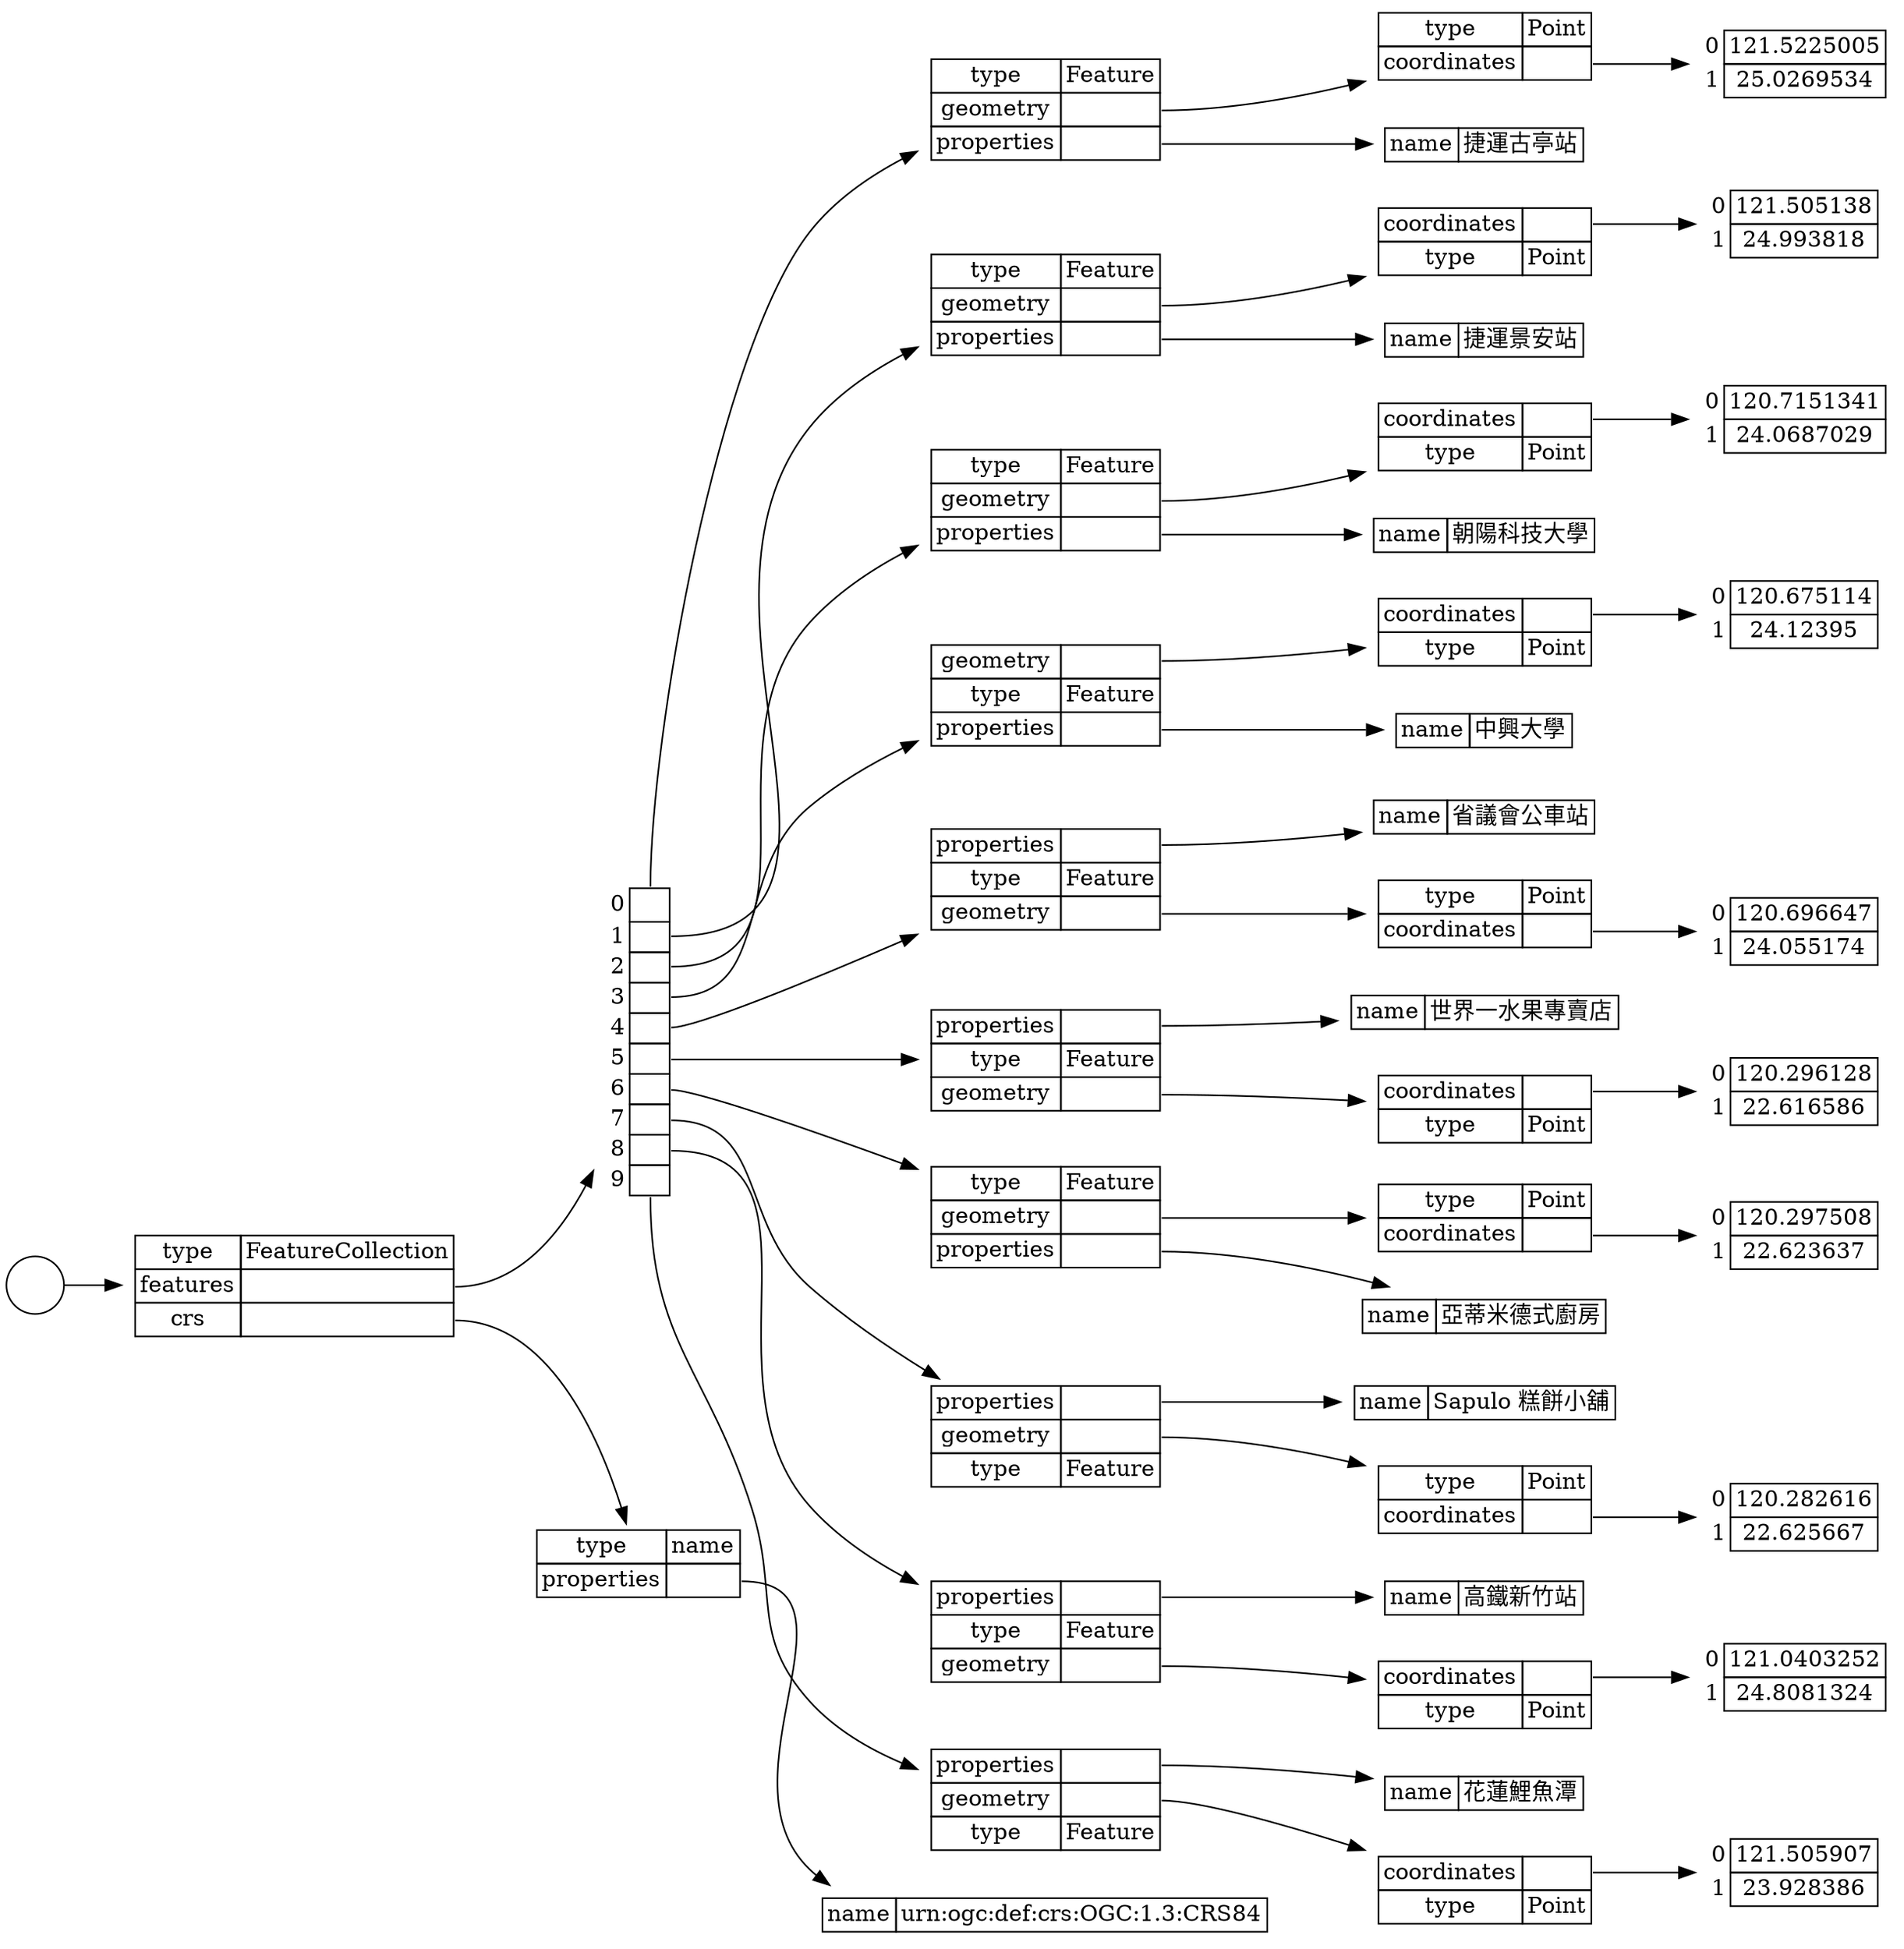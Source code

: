 digraph structs {

    node [shape=plaintext]
    rankdir=LR;

    root [label=" "; shape=circle;];
N0000[label=<
<table border="0" cellborder="1" cellspacing="0">
<tr><td>type</td><td PORT="p_0">FeatureCollection</td></tr><tr><td>features</td><td PORT="p_1">&nbsp;&nbsp;&nbsp;&nbsp;</td></tr><tr><td>crs</td><td PORT="p_2"></td></tr></table>>];

root -> N0000
N0001[label=<
<table border="0" cellborder="1" cellspacing="0">
<tr><td border="0">0</td><td PORT="p_0">&nbsp;&nbsp;&nbsp;&nbsp;</td></tr><tr><td border="0">1</td><td PORT="p_1"></td></tr><tr><td border="0">2</td><td PORT="p_2"></td></tr><tr><td border="0">3</td><td PORT="p_3"></td></tr><tr><td border="0">4</td><td PORT="p_4"></td></tr><tr><td border="0">5</td><td PORT="p_5"></td></tr><tr><td border="0">6</td><td PORT="p_6"></td></tr><tr><td border="0">7</td><td PORT="p_7"></td></tr><tr><td border="0">8</td><td PORT="p_8"></td></tr><tr><td border="0">9</td><td PORT="p_9"></td></tr></table>>];

N0002[label=<
<table border="0" cellborder="1" cellspacing="0">
<tr><td>type</td><td PORT="p_0">Feature</td></tr><tr><td>geometry</td><td PORT="p_1">&nbsp;&nbsp;&nbsp;&nbsp;</td></tr><tr><td>properties</td><td PORT="p_2"></td></tr></table>>];

N0001:p_0 -> N0002
N0003[label=<
<table border="0" cellborder="1" cellspacing="0">
<tr><td>type</td><td PORT="p_0">Point</td></tr><tr><td>coordinates</td><td PORT="p_1">&nbsp;&nbsp;&nbsp;&nbsp;</td></tr></table>>];

N0002:p_1 -> N0003
N0004[label=<
<table border="0" cellborder="1" cellspacing="0">
<tr><td border="0">0</td><td PORT="p_0">121.5225005</td></tr><tr><td border="0">1</td><td PORT="p_1">25.0269534</td></tr></table>>];

N0003:p_1 -> N0004
N0005[label=<
<table border="0" cellborder="1" cellspacing="0">
<tr><td>name</td><td PORT="p_0">捷運古亭站</td></tr></table>>];

N0002:p_2 -> N0005
N0006[label=<
<table border="0" cellborder="1" cellspacing="0">
<tr><td>type</td><td PORT="p_0">Feature</td></tr><tr><td>geometry</td><td PORT="p_1">&nbsp;&nbsp;&nbsp;&nbsp;</td></tr><tr><td>properties</td><td PORT="p_2"></td></tr></table>>];

N0001:p_1 -> N0006
N0007[label=<
<table border="0" cellborder="1" cellspacing="0">
<tr><td>coordinates</td><td PORT="p_0">&nbsp;&nbsp;&nbsp;&nbsp;</td></tr><tr><td>type</td><td PORT="p_1">Point</td></tr></table>>];

N0006:p_1 -> N0007
N0008[label=<
<table border="0" cellborder="1" cellspacing="0">
<tr><td border="0">0</td><td PORT="p_0">121.505138</td></tr><tr><td border="0">1</td><td PORT="p_1">24.993818</td></tr></table>>];

N0007:p_0 -> N0008
N0009[label=<
<table border="0" cellborder="1" cellspacing="0">
<tr><td>name</td><td PORT="p_0">捷運景安站</td></tr></table>>];

N0006:p_2 -> N0009
N0010[label=<
<table border="0" cellborder="1" cellspacing="0">
<tr><td>type</td><td PORT="p_0">Feature</td></tr><tr><td>geometry</td><td PORT="p_1">&nbsp;&nbsp;&nbsp;&nbsp;</td></tr><tr><td>properties</td><td PORT="p_2"></td></tr></table>>];

N0001:p_2 -> N0010
N0011[label=<
<table border="0" cellborder="1" cellspacing="0">
<tr><td>coordinates</td><td PORT="p_0">&nbsp;&nbsp;&nbsp;&nbsp;</td></tr><tr><td>type</td><td PORT="p_1">Point</td></tr></table>>];

N0010:p_1 -> N0011
N0012[label=<
<table border="0" cellborder="1" cellspacing="0">
<tr><td border="0">0</td><td PORT="p_0">120.7151341</td></tr><tr><td border="0">1</td><td PORT="p_1">24.0687029</td></tr></table>>];

N0011:p_0 -> N0012
N0013[label=<
<table border="0" cellborder="1" cellspacing="0">
<tr><td>name</td><td PORT="p_0">朝陽科技大學</td></tr></table>>];

N0010:p_2 -> N0013
N0014[label=<
<table border="0" cellborder="1" cellspacing="0">
<tr><td>geometry</td><td PORT="p_0">&nbsp;&nbsp;&nbsp;&nbsp;</td></tr><tr><td>type</td><td PORT="p_1">Feature</td></tr><tr><td>properties</td><td PORT="p_2"></td></tr></table>>];

N0001:p_3 -> N0014
N0015[label=<
<table border="0" cellborder="1" cellspacing="0">
<tr><td>coordinates</td><td PORT="p_0">&nbsp;&nbsp;&nbsp;&nbsp;</td></tr><tr><td>type</td><td PORT="p_1">Point</td></tr></table>>];

N0014:p_0 -> N0015
N0016[label=<
<table border="0" cellborder="1" cellspacing="0">
<tr><td border="0">0</td><td PORT="p_0">120.675114</td></tr><tr><td border="0">1</td><td PORT="p_1">24.12395</td></tr></table>>];

N0015:p_0 -> N0016
N0017[label=<
<table border="0" cellborder="1" cellspacing="0">
<tr><td>name</td><td PORT="p_0">中興大學</td></tr></table>>];

N0014:p_2 -> N0017
N0018[label=<
<table border="0" cellborder="1" cellspacing="0">
<tr><td>properties</td><td PORT="p_0">&nbsp;&nbsp;&nbsp;&nbsp;</td></tr><tr><td>type</td><td PORT="p_1">Feature</td></tr><tr><td>geometry</td><td PORT="p_2"></td></tr></table>>];

N0001:p_4 -> N0018
N0019[label=<
<table border="0" cellborder="1" cellspacing="0">
<tr><td>name</td><td PORT="p_0">省議會公車站</td></tr></table>>];

N0018:p_0 -> N0019
N0020[label=<
<table border="0" cellborder="1" cellspacing="0">
<tr><td>type</td><td PORT="p_0">Point</td></tr><tr><td>coordinates</td><td PORT="p_1">&nbsp;&nbsp;&nbsp;&nbsp;</td></tr></table>>];

N0018:p_2 -> N0020
N0021[label=<
<table border="0" cellborder="1" cellspacing="0">
<tr><td border="0">0</td><td PORT="p_0">120.696647</td></tr><tr><td border="0">1</td><td PORT="p_1">24.055174</td></tr></table>>];

N0020:p_1 -> N0021
N0022[label=<
<table border="0" cellborder="1" cellspacing="0">
<tr><td>properties</td><td PORT="p_0">&nbsp;&nbsp;&nbsp;&nbsp;</td></tr><tr><td>type</td><td PORT="p_1">Feature</td></tr><tr><td>geometry</td><td PORT="p_2"></td></tr></table>>];

N0001:p_5 -> N0022
N0023[label=<
<table border="0" cellborder="1" cellspacing="0">
<tr><td>name</td><td PORT="p_0">世界一水果專賣店</td></tr></table>>];

N0022:p_0 -> N0023
N0024[label=<
<table border="0" cellborder="1" cellspacing="0">
<tr><td>coordinates</td><td PORT="p_0">&nbsp;&nbsp;&nbsp;&nbsp;</td></tr><tr><td>type</td><td PORT="p_1">Point</td></tr></table>>];

N0022:p_2 -> N0024
N0025[label=<
<table border="0" cellborder="1" cellspacing="0">
<tr><td border="0">0</td><td PORT="p_0">120.296128</td></tr><tr><td border="0">1</td><td PORT="p_1">22.616586</td></tr></table>>];

N0024:p_0 -> N0025
N0026[label=<
<table border="0" cellborder="1" cellspacing="0">
<tr><td>type</td><td PORT="p_0">Feature</td></tr><tr><td>geometry</td><td PORT="p_1">&nbsp;&nbsp;&nbsp;&nbsp;</td></tr><tr><td>properties</td><td PORT="p_2"></td></tr></table>>];

N0001:p_6 -> N0026
N0027[label=<
<table border="0" cellborder="1" cellspacing="0">
<tr><td>type</td><td PORT="p_0">Point</td></tr><tr><td>coordinates</td><td PORT="p_1">&nbsp;&nbsp;&nbsp;&nbsp;</td></tr></table>>];

N0026:p_1 -> N0027
N0028[label=<
<table border="0" cellborder="1" cellspacing="0">
<tr><td border="0">0</td><td PORT="p_0">120.297508</td></tr><tr><td border="0">1</td><td PORT="p_1">22.623637</td></tr></table>>];

N0027:p_1 -> N0028
N0029[label=<
<table border="0" cellborder="1" cellspacing="0">
<tr><td>name</td><td PORT="p_0">亞蒂米德式廚房</td></tr></table>>];

N0026:p_2 -> N0029
N0030[label=<
<table border="0" cellborder="1" cellspacing="0">
<tr><td>properties</td><td PORT="p_0">&nbsp;&nbsp;&nbsp;&nbsp;</td></tr><tr><td>geometry</td><td PORT="p_1"></td></tr><tr><td>type</td><td PORT="p_2">Feature</td></tr></table>>];

N0001:p_7 -> N0030
N0031[label=<
<table border="0" cellborder="1" cellspacing="0">
<tr><td>name</td><td PORT="p_0">Sapulo 糕餅小舖</td></tr></table>>];

N0030:p_0 -> N0031
N0032[label=<
<table border="0" cellborder="1" cellspacing="0">
<tr><td>type</td><td PORT="p_0">Point</td></tr><tr><td>coordinates</td><td PORT="p_1">&nbsp;&nbsp;&nbsp;&nbsp;</td></tr></table>>];

N0030:p_1 -> N0032
N0033[label=<
<table border="0" cellborder="1" cellspacing="0">
<tr><td border="0">0</td><td PORT="p_0">120.282616</td></tr><tr><td border="0">1</td><td PORT="p_1">22.625667</td></tr></table>>];

N0032:p_1 -> N0033
N0034[label=<
<table border="0" cellborder="1" cellspacing="0">
<tr><td>properties</td><td PORT="p_0">&nbsp;&nbsp;&nbsp;&nbsp;</td></tr><tr><td>type</td><td PORT="p_1">Feature</td></tr><tr><td>geometry</td><td PORT="p_2"></td></tr></table>>];

N0001:p_8 -> N0034
N0035[label=<
<table border="0" cellborder="1" cellspacing="0">
<tr><td>name</td><td PORT="p_0">高鐵新竹站</td></tr></table>>];

N0034:p_0 -> N0035
N0036[label=<
<table border="0" cellborder="1" cellspacing="0">
<tr><td>coordinates</td><td PORT="p_0">&nbsp;&nbsp;&nbsp;&nbsp;</td></tr><tr><td>type</td><td PORT="p_1">Point</td></tr></table>>];

N0034:p_2 -> N0036
N0037[label=<
<table border="0" cellborder="1" cellspacing="0">
<tr><td border="0">0</td><td PORT="p_0">121.0403252</td></tr><tr><td border="0">1</td><td PORT="p_1">24.8081324</td></tr></table>>];

N0036:p_0 -> N0037
N0038[label=<
<table border="0" cellborder="1" cellspacing="0">
<tr><td>properties</td><td PORT="p_0">&nbsp;&nbsp;&nbsp;&nbsp;</td></tr><tr><td>geometry</td><td PORT="p_1"></td></tr><tr><td>type</td><td PORT="p_2">Feature</td></tr></table>>];

N0001:p_9 -> N0038
N0039[label=<
<table border="0" cellborder="1" cellspacing="0">
<tr><td>name</td><td PORT="p_0">花蓮鯉魚潭</td></tr></table>>];

N0038:p_0 -> N0039
N0040[label=<
<table border="0" cellborder="1" cellspacing="0">
<tr><td>coordinates</td><td PORT="p_0">&nbsp;&nbsp;&nbsp;&nbsp;</td></tr><tr><td>type</td><td PORT="p_1">Point</td></tr></table>>];

N0038:p_1 -> N0040
N0041[label=<
<table border="0" cellborder="1" cellspacing="0">
<tr><td border="0">0</td><td PORT="p_0">121.505907</td></tr><tr><td border="0">1</td><td PORT="p_1">23.928386</td></tr></table>>];

N0040:p_0 -> N0041
N0000:p_1 -> N0001
N0042[label=<
<table border="0" cellborder="1" cellspacing="0">
<tr><td>type</td><td PORT="p_0">name</td></tr><tr><td>properties</td><td PORT="p_1">&nbsp;&nbsp;&nbsp;&nbsp;</td></tr></table>>];

N0000:p_2 -> N0042
N0043[label=<
<table border="0" cellborder="1" cellspacing="0">
<tr><td>name</td><td PORT="p_0">urn:ogc:def:crs:OGC:1.3:CRS84</td></tr></table>>];

N0042:p_1 -> N0043
}
